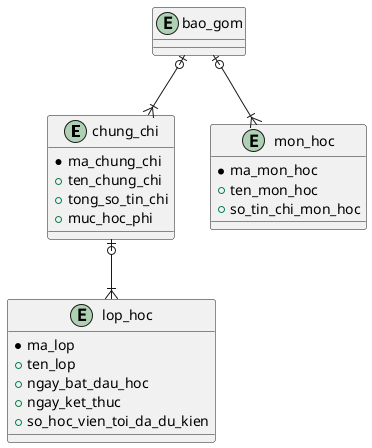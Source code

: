 @startuml

entity "chung_chi" as chung_chi {
	* ma_chung_chi
	+ ten_chung_chi
	+ tong_so_tin_chi
	+ muc_hoc_phi
}

entity "mon_hoc" as mon_hoc {
	* ma_mon_hoc
	+ ten_mon_hoc
	+ so_tin_chi_mon_hoc
}

entity "lop_hoc" as lop_hoc {
	* ma_lop
	+ ten_lop
	+ ngay_bat_dau_hoc
	+ ngay_ket_thuc
	+ so_hoc_vien_toi_da_du_kien
}

entity "bao_gom" as bao_gom {
}

chung_chi |o--|{ lop_hoc

bao_gom |o--|{ chung_chi

bao_gom |o--|{ mon_hoc

@enduml